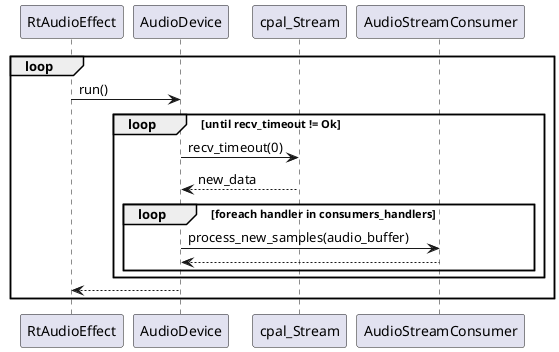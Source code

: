 @startuml "run of processing"

loop
    RtAudioEffect -> AudioDevice : run()

    loop until recv_timeout != Ok
        AudioDevice -> cpal_Stream: recv_timeout(0)
        AudioDevice <-- cpal_Stream : new_data

        loop foreach handler in consumers_handlers
            AudioDevice -> AudioStreamConsumer : process_new_samples(audio_buffer)
            AudioDevice <-- AudioStreamConsumer
        end

    end

    RtAudioEffect <-- AudioDevice
end

@enduml
